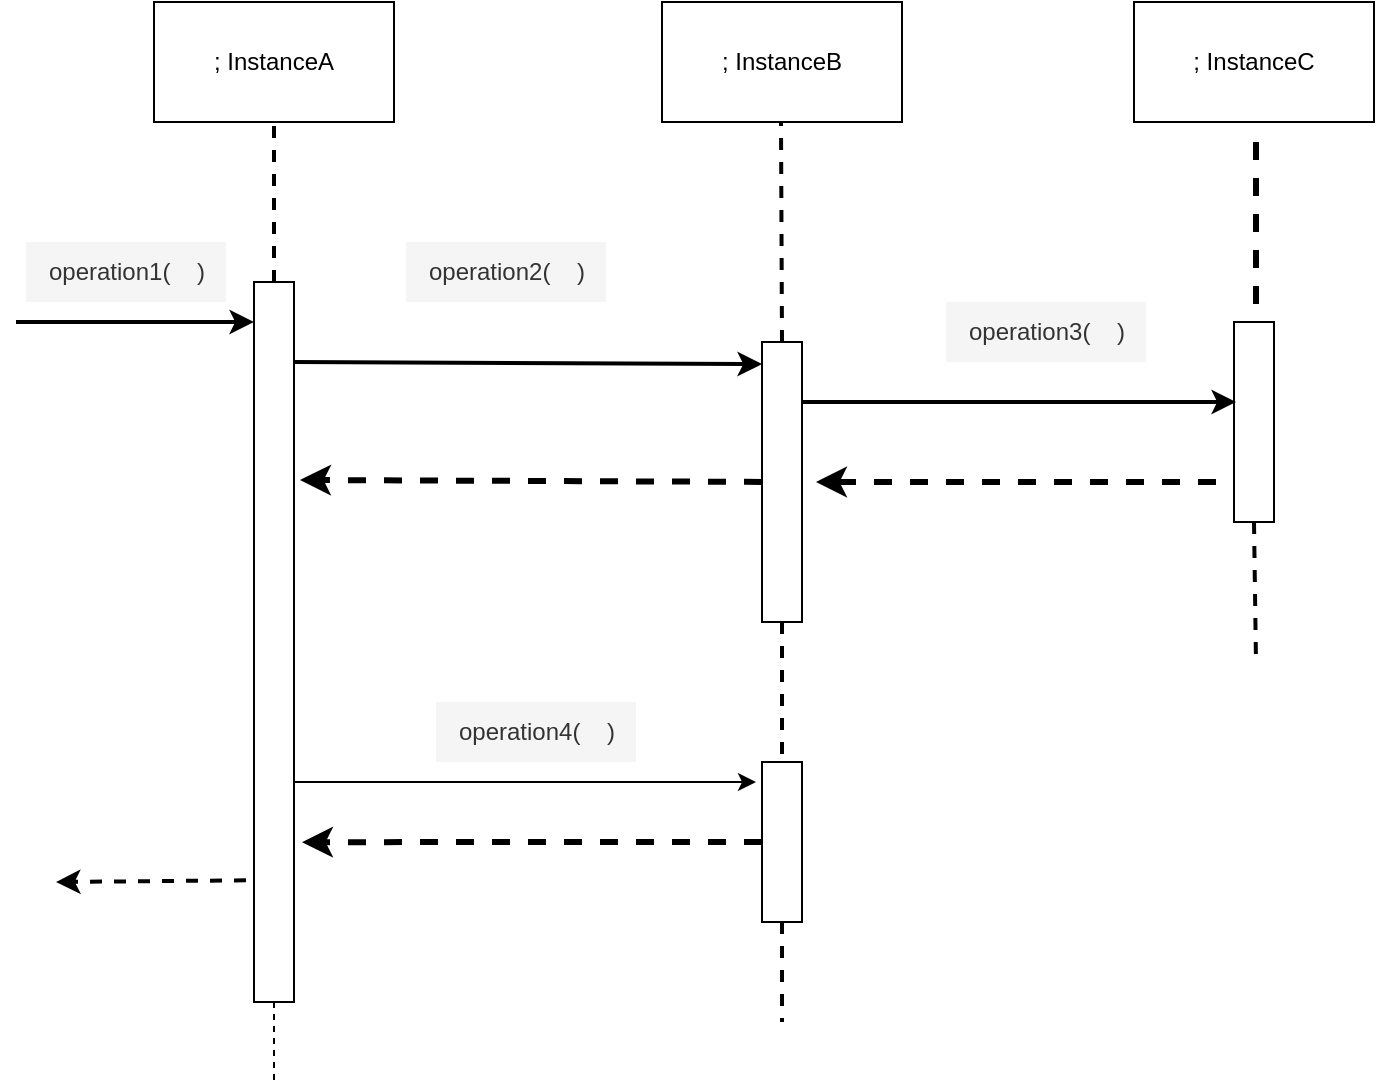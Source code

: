 <mxfile>
    <diagram id="iX4cjey0tf3by5Qb36s0" name="第1頁">
        <mxGraphModel dx="743" dy="615" grid="1" gridSize="10" guides="1" tooltips="1" connect="1" arrows="1" fold="1" page="1" pageScale="1" pageWidth="827" pageHeight="1169" background="#ffffff" math="0" shadow="0">
            <root>
                <mxCell id="0"/>
                <mxCell id="1" parent="0"/>
                <mxCell id="2" value="&lt;font color=&quot;#000000&quot;&gt;; InstanceA&lt;/font&gt;" style="rounded=0;whiteSpace=wrap;html=1;strokeColor=#000000;fillColor=#FFFFFF;" vertex="1" parent="1">
                    <mxGeometry x="109" y="60" width="120" height="60" as="geometry"/>
                </mxCell>
                <mxCell id="3" value="&lt;font color=&quot;#000000&quot;&gt;; InstanceB&lt;/font&gt;" style="rounded=0;whiteSpace=wrap;html=1;strokeColor=#000000;fillColor=#FFFFFF;" vertex="1" parent="1">
                    <mxGeometry x="363" y="60" width="120" height="60" as="geometry"/>
                </mxCell>
                <mxCell id="4" value="&lt;font color=&quot;#000000&quot;&gt;; InstanceC&lt;/font&gt;" style="rounded=0;whiteSpace=wrap;html=1;strokeColor=#000000;fillColor=#FFFFFF;" vertex="1" parent="1">
                    <mxGeometry x="599" y="60" width="120" height="60" as="geometry"/>
                </mxCell>
                <mxCell id="5" value="" style="endArrow=none;dashed=1;html=1;strokeWidth=2;entryX=0.5;entryY=1;entryDx=0;entryDy=0;strokeColor=#000000;" edge="1" parent="1" target="2">
                    <mxGeometry width="50" height="50" relative="1" as="geometry">
                        <mxPoint x="169" y="200" as="sourcePoint"/>
                        <mxPoint x="159" y="140" as="targetPoint"/>
                    </mxGeometry>
                </mxCell>
                <mxCell id="6" value="" style="rounded=0;whiteSpace=wrap;html=1;strokeColor=#000000;fillColor=none;" vertex="1" parent="1">
                    <mxGeometry x="159" y="200" width="20" height="360" as="geometry"/>
                </mxCell>
                <mxCell id="9" value="operation1(&amp;nbsp; &amp;nbsp; )" style="text;html=1;align=center;verticalAlign=middle;resizable=0;points=[];autosize=1;strokeColor=none;fillColor=#f5f5f5;fontColor=#333333;" vertex="1" parent="1">
                    <mxGeometry x="45" y="180" width="100" height="30" as="geometry"/>
                </mxCell>
                <mxCell id="10" value="" style="edgeStyle=none;orthogonalLoop=1;jettySize=auto;html=1;strokeColor=#000000;fontColor=#000000;strokeWidth=2;" edge="1" parent="1">
                    <mxGeometry width="80" relative="1" as="geometry">
                        <mxPoint x="40" y="220" as="sourcePoint"/>
                        <mxPoint x="159" y="220" as="targetPoint"/>
                        <Array as="points"/>
                    </mxGeometry>
                </mxCell>
                <mxCell id="11" value="operation2(&amp;nbsp; &amp;nbsp; )" style="text;html=1;align=center;verticalAlign=middle;resizable=0;points=[];autosize=1;strokeColor=none;fillColor=#f5f5f5;fontColor=#333333;" vertex="1" parent="1">
                    <mxGeometry x="235" y="180" width="100" height="30" as="geometry"/>
                </mxCell>
                <mxCell id="12" value="" style="edgeStyle=none;orthogonalLoop=1;jettySize=auto;html=1;strokeColor=#000000;fontColor=#000000;entryX=0;entryY=0.079;entryDx=0;entryDy=0;entryPerimeter=0;strokeWidth=2;" edge="1" parent="1" target="13">
                    <mxGeometry width="80" relative="1" as="geometry">
                        <mxPoint x="179" y="240" as="sourcePoint"/>
                        <mxPoint x="400" y="240" as="targetPoint"/>
                        <Array as="points"/>
                    </mxGeometry>
                </mxCell>
                <mxCell id="22" style="edgeStyle=none;html=1;entryX=1.15;entryY=0.275;entryDx=0;entryDy=0;entryPerimeter=0;strokeColor=#000000;fontColor=#000000;dashed=1;strokeWidth=3;" edge="1" parent="1" source="13" target="6">
                    <mxGeometry relative="1" as="geometry"/>
                </mxCell>
                <mxCell id="13" value="" style="rounded=0;whiteSpace=wrap;html=1;strokeColor=#000000;fillColor=none;" vertex="1" parent="1">
                    <mxGeometry x="413" y="230" width="20" height="140" as="geometry"/>
                </mxCell>
                <mxCell id="24" style="edgeStyle=none;html=1;entryX=1.2;entryY=0.778;entryDx=0;entryDy=0;entryPerimeter=0;dashed=1;strokeColor=#000000;fontColor=#000000;strokeWidth=3;" edge="1" parent="1" source="14" target="6">
                    <mxGeometry relative="1" as="geometry"/>
                </mxCell>
                <mxCell id="14" value="" style="rounded=0;whiteSpace=wrap;html=1;strokeColor=#000000;fillColor=none;" vertex="1" parent="1">
                    <mxGeometry x="413" y="440" width="20" height="80" as="geometry"/>
                </mxCell>
                <mxCell id="15" value="" style="rounded=0;whiteSpace=wrap;html=1;strokeColor=#000000;fillColor=none;" vertex="1" parent="1">
                    <mxGeometry x="649" y="220" width="20" height="100" as="geometry"/>
                </mxCell>
                <mxCell id="17" value="" style="endArrow=none;dashed=1;html=1;strokeColor=#000000;fontColor=#000000;exitX=0.5;exitY=0;exitDx=0;exitDy=0;strokeWidth=2;" edge="1" parent="1" source="13">
                    <mxGeometry width="50" height="50" relative="1" as="geometry">
                        <mxPoint x="422.5" y="190" as="sourcePoint"/>
                        <mxPoint x="422.5" y="120" as="targetPoint"/>
                    </mxGeometry>
                </mxCell>
                <mxCell id="23" value="operation3(&amp;nbsp; &amp;nbsp; )" style="text;html=1;align=center;verticalAlign=middle;resizable=0;points=[];autosize=1;strokeColor=none;fillColor=#f5f5f5;fontColor=#333333;" vertex="1" parent="1">
                    <mxGeometry x="505" y="210" width="100" height="30" as="geometry"/>
                </mxCell>
                <mxCell id="25" value="" style="edgeStyle=none;orthogonalLoop=1;jettySize=auto;html=1;strokeColor=#000000;fontColor=#000000;entryX=-0.15;entryY=0.125;entryDx=0;entryDy=0;entryPerimeter=0;" edge="1" parent="1" target="14">
                    <mxGeometry width="80" relative="1" as="geometry">
                        <mxPoint x="179" y="450" as="sourcePoint"/>
                        <mxPoint x="259" y="450" as="targetPoint"/>
                        <Array as="points"/>
                    </mxGeometry>
                </mxCell>
                <mxCell id="26" value="operation4(&amp;nbsp; &amp;nbsp; )" style="text;html=1;align=center;verticalAlign=middle;resizable=0;points=[];autosize=1;labelBackgroundColor=none;fillColor=#f5f5f5;fontColor=#333333;strokeColor=none;" vertex="1" parent="1">
                    <mxGeometry x="250" y="410" width="100" height="30" as="geometry"/>
                </mxCell>
                <mxCell id="27" value="" style="edgeStyle=none;orthogonalLoop=1;jettySize=auto;html=1;strokeColor=#000000;fontColor=#000000;exitX=-0.2;exitY=0.831;exitDx=0;exitDy=0;exitPerimeter=0;dashed=1;strokeWidth=2;" edge="1" parent="1" source="6">
                    <mxGeometry width="80" relative="1" as="geometry">
                        <mxPoint x="55" y="500" as="sourcePoint"/>
                        <mxPoint x="60" y="500" as="targetPoint"/>
                        <Array as="points"/>
                    </mxGeometry>
                </mxCell>
                <mxCell id="28" value="" style="edgeStyle=none;orthogonalLoop=1;jettySize=auto;html=1;dashed=1;strokeColor=#000000;fontColor=#000000;endArrow=none;endFill=0;exitX=0.5;exitY=1;exitDx=0;exitDy=0;" edge="1" parent="1" source="6">
                    <mxGeometry width="80" relative="1" as="geometry">
                        <mxPoint x="129" y="580" as="sourcePoint"/>
                        <mxPoint x="169" y="600" as="targetPoint"/>
                        <Array as="points"/>
                    </mxGeometry>
                </mxCell>
                <mxCell id="33" value="" style="edgeStyle=none;orthogonalLoop=1;jettySize=auto;html=1;strokeColor=#000000;strokeWidth=2;fontColor=#000000;endArrow=classic;endFill=1;" edge="1" parent="1">
                    <mxGeometry width="80" relative="1" as="geometry">
                        <mxPoint x="433" y="260" as="sourcePoint"/>
                        <mxPoint x="650" y="260" as="targetPoint"/>
                        <Array as="points"/>
                    </mxGeometry>
                </mxCell>
                <mxCell id="34" value="" style="edgeStyle=none;orthogonalLoop=1;jettySize=auto;html=1;strokeColor=#000000;strokeWidth=3;fontColor=#000000;endArrow=classic;endFill=1;dashed=1;" edge="1" parent="1">
                    <mxGeometry width="80" relative="1" as="geometry">
                        <mxPoint x="640" y="300" as="sourcePoint"/>
                        <mxPoint x="440" y="300" as="targetPoint"/>
                        <Array as="points">
                            <mxPoint x="540" y="300"/>
                        </Array>
                    </mxGeometry>
                </mxCell>
                <mxCell id="35" value="" style="edgeStyle=none;orthogonalLoop=1;jettySize=auto;html=1;strokeColor=#000000;strokeWidth=2;fontColor=#000000;endArrow=none;endFill=0;exitX=0.5;exitY=1;exitDx=0;exitDy=0;dashed=1;" edge="1" parent="1" source="15">
                    <mxGeometry width="80" relative="1" as="geometry">
                        <mxPoint x="619" y="340" as="sourcePoint"/>
                        <mxPoint x="660" y="390" as="targetPoint"/>
                        <Array as="points"/>
                    </mxGeometry>
                </mxCell>
                <mxCell id="36" value="" style="edgeStyle=none;orthogonalLoop=1;jettySize=auto;html=1;dashed=1;strokeColor=#000000;strokeWidth=2;fontColor=#000000;endArrow=none;endFill=0;exitX=0.5;exitY=1;exitDx=0;exitDy=0;entryX=0.5;entryY=0;entryDx=0;entryDy=0;" edge="1" parent="1" source="13" target="14">
                    <mxGeometry width="80" relative="1" as="geometry">
                        <mxPoint x="390" y="379.5" as="sourcePoint"/>
                        <mxPoint x="470" y="379.5" as="targetPoint"/>
                        <Array as="points"/>
                    </mxGeometry>
                </mxCell>
                <mxCell id="37" value="" style="edgeStyle=none;orthogonalLoop=1;jettySize=auto;html=1;dashed=1;strokeColor=#000000;strokeWidth=2;fontColor=#000000;endArrow=none;endFill=0;exitX=0.5;exitY=1;exitDx=0;exitDy=0;" edge="1" parent="1" source="14">
                    <mxGeometry width="80" relative="1" as="geometry">
                        <mxPoint x="410" y="540" as="sourcePoint"/>
                        <mxPoint x="423" y="570" as="targetPoint"/>
                        <Array as="points"/>
                    </mxGeometry>
                </mxCell>
                <mxCell id="38" value="" style="edgeStyle=none;orthogonalLoop=1;jettySize=auto;html=1;dashed=1;strokeColor=#000000;strokeWidth=3;fontColor=#000000;endArrow=none;endFill=0;" edge="1" parent="1">
                    <mxGeometry width="80" relative="1" as="geometry">
                        <mxPoint x="660" y="130" as="sourcePoint"/>
                        <mxPoint x="660" y="220" as="targetPoint"/>
                        <Array as="points"/>
                    </mxGeometry>
                </mxCell>
            </root>
        </mxGraphModel>
    </diagram>
</mxfile>